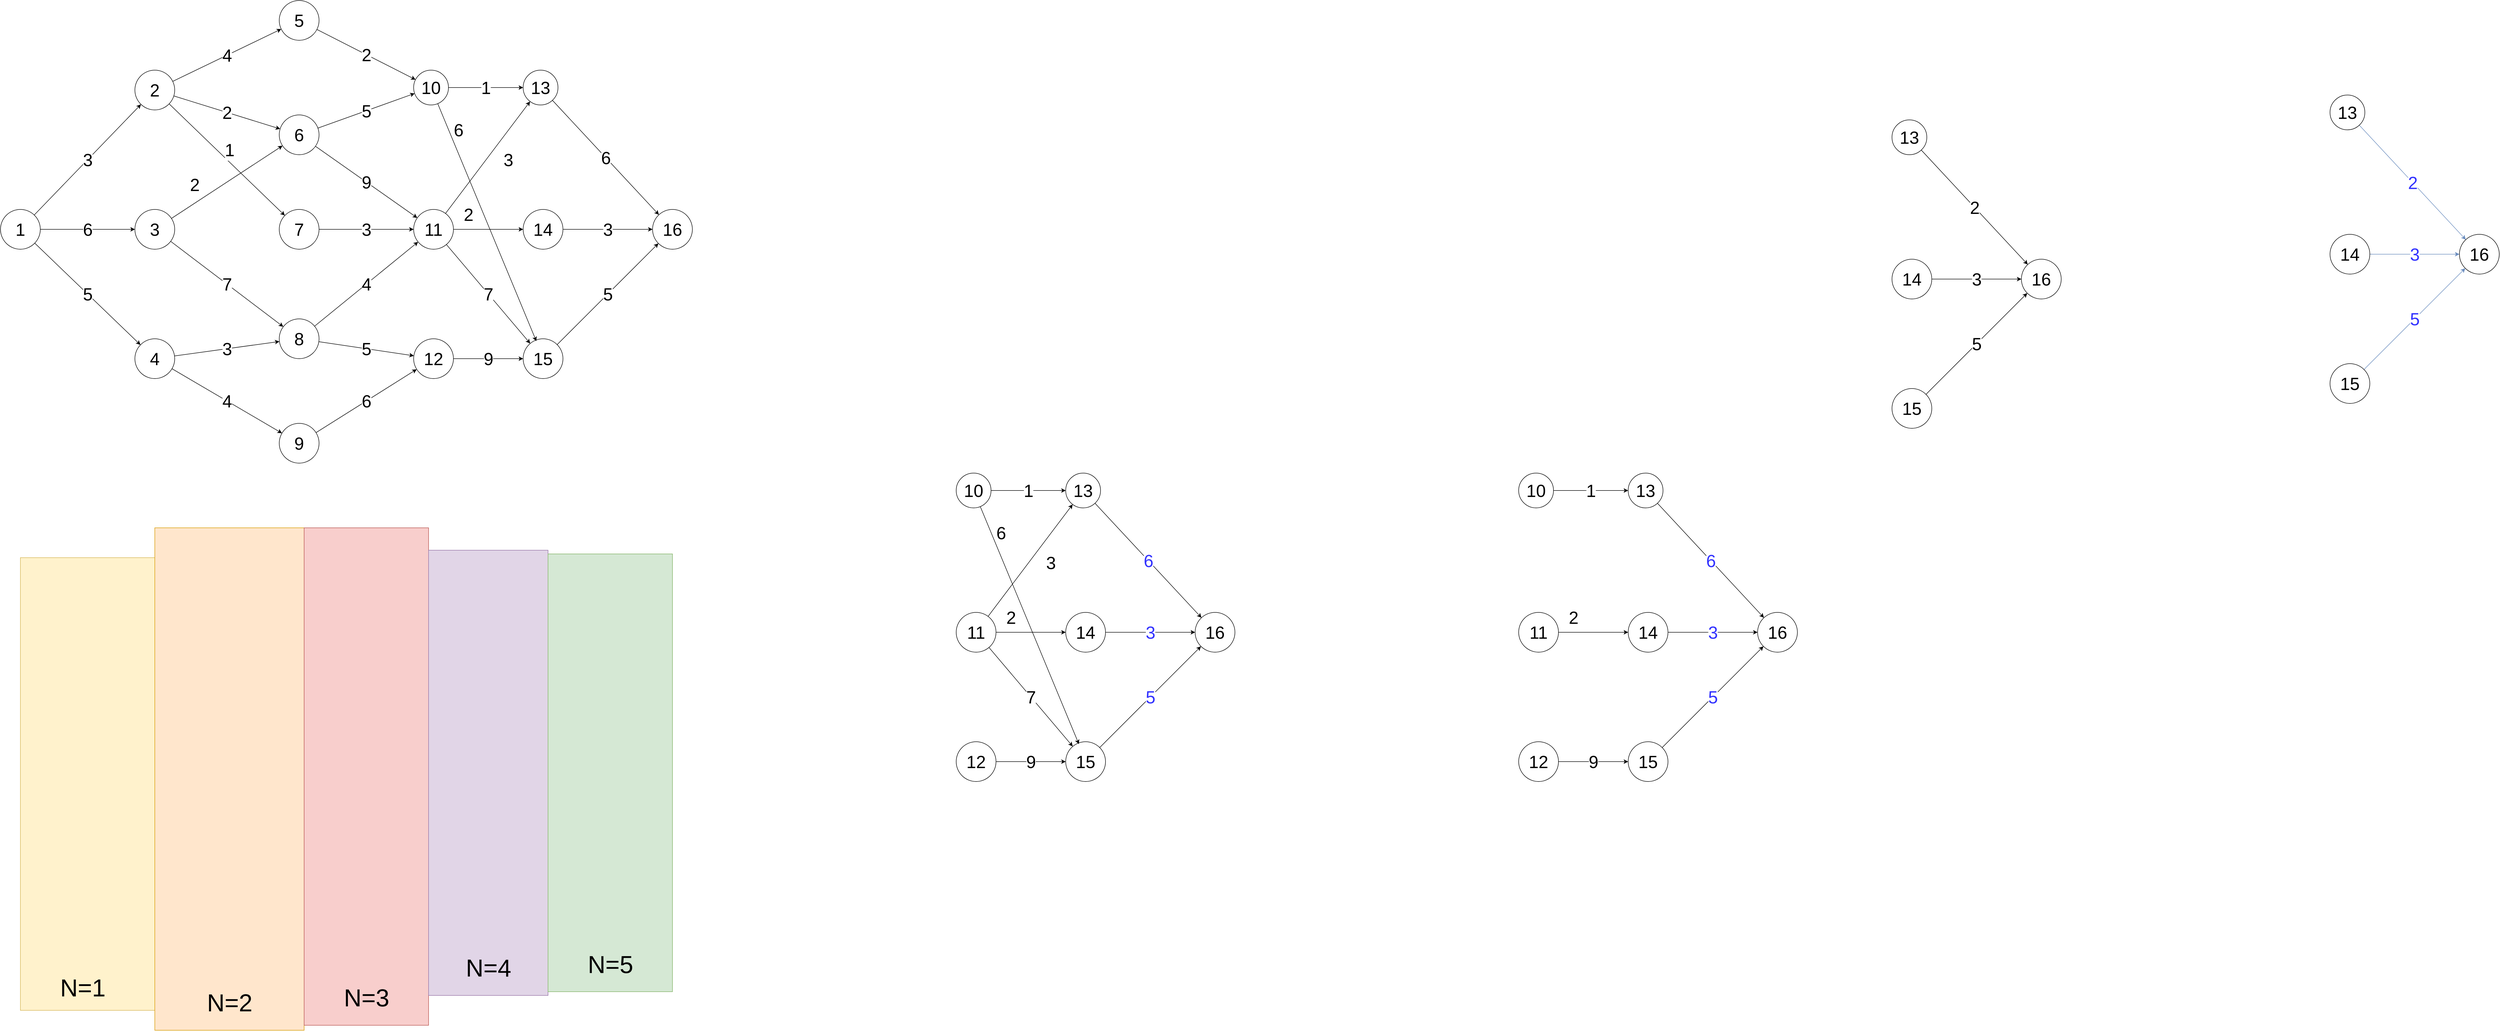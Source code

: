 <mxfile version="24.4.0" type="github">
  <diagram name="Página-1" id="xFwdIDVOre-B4i89dgB8">
    <mxGraphModel dx="2269" dy="1331" grid="1" gridSize="10" guides="1" tooltips="1" connect="1" arrows="1" fold="1" page="1" pageScale="1" pageWidth="3300" pageHeight="4681" math="0" shadow="0">
      <root>
        <mxCell id="0" />
        <mxCell id="1" parent="0" />
        <mxCell id="LieEV2MZe-DUKSbXCbdR-101" value="" style="group" vertex="1" connectable="0" parent="1">
          <mxGeometry x="150" y="1160" width="270" height="910" as="geometry" />
        </mxCell>
        <mxCell id="rlqztXEYvSVQd-1cozBY-46" value="" style="rounded=0;whiteSpace=wrap;html=1;fillColor=#fff2cc;strokeColor=#d6b656;" parent="LieEV2MZe-DUKSbXCbdR-101" vertex="1">
          <mxGeometry width="270" height="910" as="geometry" />
        </mxCell>
        <mxCell id="rlqztXEYvSVQd-1cozBY-49" value="&lt;font style=&quot;font-size: 49px;&quot;&gt;N=1&lt;/font&gt;" style="text;html=1;align=center;verticalAlign=middle;resizable=0;points=[];autosize=1;strokeColor=none;fillColor=none;" parent="LieEV2MZe-DUKSbXCbdR-101" vertex="1">
          <mxGeometry x="70" y="830" width="110" height="70" as="geometry" />
        </mxCell>
        <mxCell id="LieEV2MZe-DUKSbXCbdR-102" value="" style="group" vertex="1" connectable="0" parent="1">
          <mxGeometry x="420" y="1100" width="300" height="1010" as="geometry" />
        </mxCell>
        <mxCell id="rlqztXEYvSVQd-1cozBY-47" value="" style="rounded=0;whiteSpace=wrap;html=1;fillColor=#ffe6cc;strokeColor=#d79b00;" parent="LieEV2MZe-DUKSbXCbdR-102" vertex="1">
          <mxGeometry width="300" height="1010" as="geometry" />
        </mxCell>
        <mxCell id="LieEV2MZe-DUKSbXCbdR-92" value="&lt;font style=&quot;font-size: 49px;&quot;&gt;N=2&lt;/font&gt;" style="text;html=1;align=center;verticalAlign=middle;resizable=0;points=[];autosize=1;strokeColor=none;fillColor=none;" vertex="1" parent="LieEV2MZe-DUKSbXCbdR-102">
          <mxGeometry x="95" y="920" width="110" height="70" as="geometry" />
        </mxCell>
        <mxCell id="LieEV2MZe-DUKSbXCbdR-103" value="" style="group" vertex="1" connectable="0" parent="1">
          <mxGeometry x="720" y="1100" width="250" height="1000" as="geometry" />
        </mxCell>
        <mxCell id="LieEV2MZe-DUKSbXCbdR-93" value="" style="rounded=0;whiteSpace=wrap;html=1;fillColor=#f8cecc;strokeColor=#b85450;" vertex="1" parent="LieEV2MZe-DUKSbXCbdR-103">
          <mxGeometry width="250" height="1000" as="geometry" />
        </mxCell>
        <mxCell id="LieEV2MZe-DUKSbXCbdR-97" value="&lt;font style=&quot;font-size: 49px;&quot;&gt;N=3&lt;/font&gt;" style="text;html=1;align=center;verticalAlign=middle;resizable=0;points=[];autosize=1;strokeColor=none;fillColor=none;" vertex="1" parent="LieEV2MZe-DUKSbXCbdR-103">
          <mxGeometry x="70" y="910" width="110" height="70" as="geometry" />
        </mxCell>
        <mxCell id="LieEV2MZe-DUKSbXCbdR-104" value="" style="group" vertex="1" connectable="0" parent="1">
          <mxGeometry x="970" y="1145" width="240" height="895" as="geometry" />
        </mxCell>
        <mxCell id="LieEV2MZe-DUKSbXCbdR-94" value="" style="rounded=0;whiteSpace=wrap;html=1;fillColor=#e1d5e7;strokeColor=#9673a6;" vertex="1" parent="LieEV2MZe-DUKSbXCbdR-104">
          <mxGeometry width="240" height="895" as="geometry" />
        </mxCell>
        <mxCell id="LieEV2MZe-DUKSbXCbdR-98" value="&lt;font style=&quot;font-size: 49px;&quot;&gt;N=4&lt;/font&gt;" style="text;html=1;align=center;verticalAlign=middle;resizable=0;points=[];autosize=1;strokeColor=none;fillColor=none;" vertex="1" parent="LieEV2MZe-DUKSbXCbdR-104">
          <mxGeometry x="65" y="805" width="110" height="70" as="geometry" />
        </mxCell>
        <mxCell id="LieEV2MZe-DUKSbXCbdR-105" value="" style="group" vertex="1" connectable="0" parent="1">
          <mxGeometry x="1210" y="1152.5" width="250" height="880" as="geometry" />
        </mxCell>
        <mxCell id="LieEV2MZe-DUKSbXCbdR-96" value="" style="rounded=0;whiteSpace=wrap;html=1;fillColor=#d5e8d4;strokeColor=#82b366;" vertex="1" parent="LieEV2MZe-DUKSbXCbdR-105">
          <mxGeometry width="250" height="880" as="geometry" />
        </mxCell>
        <mxCell id="LieEV2MZe-DUKSbXCbdR-99" value="&lt;font style=&quot;font-size: 49px;&quot;&gt;N=5&lt;/font&gt;" style="text;html=1;align=center;verticalAlign=middle;resizable=0;points=[];autosize=1;strokeColor=none;fillColor=none;" vertex="1" parent="LieEV2MZe-DUKSbXCbdR-105">
          <mxGeometry x="70" y="790" width="110" height="70" as="geometry" />
        </mxCell>
        <mxCell id="rlqztXEYvSVQd-1cozBY-17" value="3" style="edgeStyle=none;rounded=0;orthogonalLoop=1;jettySize=auto;html=1;fontSize=35;" parent="1" source="aesBGTNxOO9Z5mgvw9Nr-1" target="rlqztXEYvSVQd-1cozBY-1" edge="1">
          <mxGeometry relative="1" as="geometry" />
        </mxCell>
        <mxCell id="rlqztXEYvSVQd-1cozBY-18" value="6" style="edgeStyle=none;rounded=0;orthogonalLoop=1;jettySize=auto;html=1;fontSize=35;" parent="1" source="aesBGTNxOO9Z5mgvw9Nr-1" target="rlqztXEYvSVQd-1cozBY-2" edge="1">
          <mxGeometry relative="1" as="geometry" />
        </mxCell>
        <mxCell id="rlqztXEYvSVQd-1cozBY-19" value="5" style="edgeStyle=none;rounded=0;orthogonalLoop=1;jettySize=auto;html=1;fontSize=35;" parent="1" source="aesBGTNxOO9Z5mgvw9Nr-1" target="rlqztXEYvSVQd-1cozBY-3" edge="1">
          <mxGeometry relative="1" as="geometry" />
        </mxCell>
        <mxCell id="aesBGTNxOO9Z5mgvw9Nr-1" value="1" style="ellipse;whiteSpace=wrap;html=1;aspect=fixed;fontSize=35;" parent="1" vertex="1">
          <mxGeometry x="110" y="460" width="80" height="80" as="geometry" />
        </mxCell>
        <mxCell id="rlqztXEYvSVQd-1cozBY-24" value="4" style="edgeStyle=none;rounded=0;orthogonalLoop=1;jettySize=auto;html=1;fontSize=35;" parent="1" source="rlqztXEYvSVQd-1cozBY-1" target="rlqztXEYvSVQd-1cozBY-4" edge="1">
          <mxGeometry relative="1" as="geometry" />
        </mxCell>
        <mxCell id="rlqztXEYvSVQd-1cozBY-25" value="2" style="edgeStyle=none;rounded=0;orthogonalLoop=1;jettySize=auto;html=1;fontSize=35;" parent="1" source="rlqztXEYvSVQd-1cozBY-1" target="rlqztXEYvSVQd-1cozBY-5" edge="1">
          <mxGeometry relative="1" as="geometry" />
        </mxCell>
        <mxCell id="rlqztXEYvSVQd-1cozBY-26" value="1" style="edgeStyle=none;rounded=0;orthogonalLoop=1;jettySize=auto;html=1;fontSize=35;" parent="1" source="rlqztXEYvSVQd-1cozBY-1" target="rlqztXEYvSVQd-1cozBY-6" edge="1">
          <mxGeometry x="-0.064" y="18" relative="1" as="geometry">
            <mxPoint as="offset" />
          </mxGeometry>
        </mxCell>
        <mxCell id="rlqztXEYvSVQd-1cozBY-1" value="2" style="ellipse;whiteSpace=wrap;html=1;aspect=fixed;fontSize=35;" parent="1" vertex="1">
          <mxGeometry x="380" y="180" width="80" height="80" as="geometry" />
        </mxCell>
        <mxCell id="rlqztXEYvSVQd-1cozBY-22" value="7" style="edgeStyle=none;rounded=0;orthogonalLoop=1;jettySize=auto;html=1;fontSize=35;" parent="1" source="rlqztXEYvSVQd-1cozBY-2" target="rlqztXEYvSVQd-1cozBY-7" edge="1">
          <mxGeometry relative="1" as="geometry" />
        </mxCell>
        <mxCell id="rlqztXEYvSVQd-1cozBY-23" value="2" style="edgeStyle=none;rounded=0;orthogonalLoop=1;jettySize=auto;html=1;fontSize=35;" parent="1" source="rlqztXEYvSVQd-1cozBY-2" target="rlqztXEYvSVQd-1cozBY-5" edge="1">
          <mxGeometry x="-0.428" y="31" relative="1" as="geometry">
            <mxPoint as="offset" />
          </mxGeometry>
        </mxCell>
        <mxCell id="rlqztXEYvSVQd-1cozBY-2" value="3" style="ellipse;whiteSpace=wrap;html=1;aspect=fixed;fontSize=35;" parent="1" vertex="1">
          <mxGeometry x="380" y="460" width="80" height="80" as="geometry" />
        </mxCell>
        <mxCell id="rlqztXEYvSVQd-1cozBY-20" value="3" style="edgeStyle=none;rounded=0;orthogonalLoop=1;jettySize=auto;html=1;fontSize=35;" parent="1" source="rlqztXEYvSVQd-1cozBY-3" target="rlqztXEYvSVQd-1cozBY-7" edge="1">
          <mxGeometry relative="1" as="geometry" />
        </mxCell>
        <mxCell id="rlqztXEYvSVQd-1cozBY-21" value="4" style="edgeStyle=none;rounded=0;orthogonalLoop=1;jettySize=auto;html=1;fontSize=35;" parent="1" source="rlqztXEYvSVQd-1cozBY-3" target="rlqztXEYvSVQd-1cozBY-8" edge="1">
          <mxGeometry relative="1" as="geometry" />
        </mxCell>
        <mxCell id="rlqztXEYvSVQd-1cozBY-3" value="4" style="ellipse;whiteSpace=wrap;html=1;aspect=fixed;fontSize=35;" parent="1" vertex="1">
          <mxGeometry x="380" y="720" width="80" height="80" as="geometry" />
        </mxCell>
        <mxCell id="rlqztXEYvSVQd-1cozBY-27" value="2" style="edgeStyle=none;rounded=0;orthogonalLoop=1;jettySize=auto;html=1;fontSize=35;" parent="1" source="rlqztXEYvSVQd-1cozBY-4" target="rlqztXEYvSVQd-1cozBY-9" edge="1">
          <mxGeometry relative="1" as="geometry" />
        </mxCell>
        <mxCell id="rlqztXEYvSVQd-1cozBY-4" value="5" style="ellipse;whiteSpace=wrap;html=1;aspect=fixed;fontSize=35;" parent="1" vertex="1">
          <mxGeometry x="670" y="40" width="80" height="80" as="geometry" />
        </mxCell>
        <mxCell id="rlqztXEYvSVQd-1cozBY-28" value="5" style="edgeStyle=none;rounded=0;orthogonalLoop=1;jettySize=auto;html=1;fontSize=35;" parent="1" source="rlqztXEYvSVQd-1cozBY-5" target="rlqztXEYvSVQd-1cozBY-9" edge="1">
          <mxGeometry relative="1" as="geometry" />
        </mxCell>
        <mxCell id="rlqztXEYvSVQd-1cozBY-30" value="9" style="edgeStyle=none;rounded=0;orthogonalLoop=1;jettySize=auto;html=1;fontSize=35;" parent="1" source="rlqztXEYvSVQd-1cozBY-5" target="rlqztXEYvSVQd-1cozBY-10" edge="1">
          <mxGeometry relative="1" as="geometry" />
        </mxCell>
        <mxCell id="rlqztXEYvSVQd-1cozBY-5" value="6" style="ellipse;whiteSpace=wrap;html=1;aspect=fixed;fontSize=35;" parent="1" vertex="1">
          <mxGeometry x="670" y="270" width="80" height="80" as="geometry" />
        </mxCell>
        <mxCell id="rlqztXEYvSVQd-1cozBY-29" value="3" style="edgeStyle=none;rounded=0;orthogonalLoop=1;jettySize=auto;html=1;fontSize=35;" parent="1" source="rlqztXEYvSVQd-1cozBY-6" target="rlqztXEYvSVQd-1cozBY-10" edge="1">
          <mxGeometry relative="1" as="geometry" />
        </mxCell>
        <mxCell id="rlqztXEYvSVQd-1cozBY-6" value="7" style="ellipse;whiteSpace=wrap;html=1;aspect=fixed;fontSize=35;" parent="1" vertex="1">
          <mxGeometry x="670" y="460" width="80" height="80" as="geometry" />
        </mxCell>
        <mxCell id="rlqztXEYvSVQd-1cozBY-31" value="4" style="edgeStyle=none;rounded=0;orthogonalLoop=1;jettySize=auto;html=1;fontSize=35;" parent="1" source="rlqztXEYvSVQd-1cozBY-7" target="rlqztXEYvSVQd-1cozBY-10" edge="1">
          <mxGeometry relative="1" as="geometry" />
        </mxCell>
        <mxCell id="rlqztXEYvSVQd-1cozBY-32" value="5" style="edgeStyle=none;rounded=0;orthogonalLoop=1;jettySize=auto;html=1;fontSize=35;" parent="1" source="rlqztXEYvSVQd-1cozBY-7" target="rlqztXEYvSVQd-1cozBY-11" edge="1">
          <mxGeometry relative="1" as="geometry" />
        </mxCell>
        <mxCell id="rlqztXEYvSVQd-1cozBY-7" value="8" style="ellipse;whiteSpace=wrap;html=1;aspect=fixed;fontSize=35;" parent="1" vertex="1">
          <mxGeometry x="670" y="680" width="80" height="80" as="geometry" />
        </mxCell>
        <mxCell id="rlqztXEYvSVQd-1cozBY-33" value="6" style="edgeStyle=none;rounded=0;orthogonalLoop=1;jettySize=auto;html=1;fontSize=35;" parent="1" source="rlqztXEYvSVQd-1cozBY-8" target="rlqztXEYvSVQd-1cozBY-11" edge="1">
          <mxGeometry relative="1" as="geometry" />
        </mxCell>
        <mxCell id="rlqztXEYvSVQd-1cozBY-8" value="9" style="ellipse;whiteSpace=wrap;html=1;aspect=fixed;fontSize=35;" parent="1" vertex="1">
          <mxGeometry x="670" y="890" width="80" height="80" as="geometry" />
        </mxCell>
        <mxCell id="rlqztXEYvSVQd-1cozBY-37" value="1" style="edgeStyle=none;rounded=0;orthogonalLoop=1;jettySize=auto;html=1;fontSize=35;" parent="1" source="rlqztXEYvSVQd-1cozBY-9" target="rlqztXEYvSVQd-1cozBY-12" edge="1">
          <mxGeometry relative="1" as="geometry" />
        </mxCell>
        <mxCell id="rlqztXEYvSVQd-1cozBY-9" value="10" style="ellipse;whiteSpace=wrap;html=1;aspect=fixed;fontSize=35;" parent="1" vertex="1">
          <mxGeometry x="940" y="180" width="70" height="70" as="geometry" />
        </mxCell>
        <mxCell id="rlqztXEYvSVQd-1cozBY-35" value="7" style="edgeStyle=none;rounded=0;orthogonalLoop=1;jettySize=auto;html=1;fontSize=35;" parent="1" source="rlqztXEYvSVQd-1cozBY-10" target="rlqztXEYvSVQd-1cozBY-14" edge="1">
          <mxGeometry relative="1" as="geometry" />
        </mxCell>
        <mxCell id="rlqztXEYvSVQd-1cozBY-38" value="3" style="edgeStyle=none;rounded=0;orthogonalLoop=1;jettySize=auto;html=1;fontSize=35;" parent="1" source="rlqztXEYvSVQd-1cozBY-10" target="rlqztXEYvSVQd-1cozBY-12" edge="1">
          <mxGeometry x="0.15" y="-35" relative="1" as="geometry">
            <mxPoint as="offset" />
          </mxGeometry>
        </mxCell>
        <mxCell id="rlqztXEYvSVQd-1cozBY-39" value="2" style="edgeStyle=none;rounded=0;orthogonalLoop=1;jettySize=auto;html=1;fontSize=35;" parent="1" source="rlqztXEYvSVQd-1cozBY-10" target="rlqztXEYvSVQd-1cozBY-13" edge="1">
          <mxGeometry x="-0.571" y="30" relative="1" as="geometry">
            <mxPoint as="offset" />
          </mxGeometry>
        </mxCell>
        <mxCell id="rlqztXEYvSVQd-1cozBY-10" value="11" style="ellipse;whiteSpace=wrap;html=1;aspect=fixed;fontSize=35;" parent="1" vertex="1">
          <mxGeometry x="940" y="460" width="80" height="80" as="geometry" />
        </mxCell>
        <mxCell id="rlqztXEYvSVQd-1cozBY-34" value="9" style="edgeStyle=none;rounded=0;orthogonalLoop=1;jettySize=auto;html=1;fontSize=35;" parent="1" source="rlqztXEYvSVQd-1cozBY-11" target="rlqztXEYvSVQd-1cozBY-14" edge="1">
          <mxGeometry relative="1" as="geometry" />
        </mxCell>
        <mxCell id="rlqztXEYvSVQd-1cozBY-11" value="12" style="ellipse;whiteSpace=wrap;html=1;aspect=fixed;fontSize=35;" parent="1" vertex="1">
          <mxGeometry x="940" y="720" width="80" height="80" as="geometry" />
        </mxCell>
        <mxCell id="rlqztXEYvSVQd-1cozBY-42" value="6" style="edgeStyle=none;rounded=0;orthogonalLoop=1;jettySize=auto;html=1;fontSize=35;" parent="1" source="rlqztXEYvSVQd-1cozBY-12" target="rlqztXEYvSVQd-1cozBY-15" edge="1">
          <mxGeometry relative="1" as="geometry" />
        </mxCell>
        <mxCell id="rlqztXEYvSVQd-1cozBY-12" value="13" style="ellipse;whiteSpace=wrap;html=1;aspect=fixed;fontSize=35;" parent="1" vertex="1">
          <mxGeometry x="1160" y="180" width="70" height="70" as="geometry" />
        </mxCell>
        <mxCell id="rlqztXEYvSVQd-1cozBY-41" value="3" style="edgeStyle=none;rounded=0;orthogonalLoop=1;jettySize=auto;html=1;fontSize=35;" parent="1" source="rlqztXEYvSVQd-1cozBY-13" target="rlqztXEYvSVQd-1cozBY-15" edge="1">
          <mxGeometry relative="1" as="geometry" />
        </mxCell>
        <mxCell id="rlqztXEYvSVQd-1cozBY-13" value="14" style="ellipse;whiteSpace=wrap;html=1;aspect=fixed;fontSize=35;" parent="1" vertex="1">
          <mxGeometry x="1160" y="460" width="80" height="80" as="geometry" />
        </mxCell>
        <mxCell id="rlqztXEYvSVQd-1cozBY-40" value="5" style="edgeStyle=none;rounded=0;orthogonalLoop=1;jettySize=auto;html=1;fontSize=35;" parent="1" source="rlqztXEYvSVQd-1cozBY-14" target="rlqztXEYvSVQd-1cozBY-15" edge="1">
          <mxGeometry relative="1" as="geometry" />
        </mxCell>
        <mxCell id="rlqztXEYvSVQd-1cozBY-14" value="15" style="ellipse;whiteSpace=wrap;html=1;aspect=fixed;fontSize=35;" parent="1" vertex="1">
          <mxGeometry x="1160" y="720" width="80" height="80" as="geometry" />
        </mxCell>
        <mxCell id="rlqztXEYvSVQd-1cozBY-15" value="16" style="ellipse;whiteSpace=wrap;html=1;aspect=fixed;fontSize=35;" parent="1" vertex="1">
          <mxGeometry x="1420" y="460" width="80" height="80" as="geometry" />
        </mxCell>
        <mxCell id="rlqztXEYvSVQd-1cozBY-36" value="6" style="edgeStyle=none;rounded=0;orthogonalLoop=1;jettySize=auto;html=1;entryX=0.331;entryY=0.06;entryDx=0;entryDy=0;entryPerimeter=0;fontSize=35;" parent="1" source="rlqztXEYvSVQd-1cozBY-9" target="rlqztXEYvSVQd-1cozBY-14" edge="1">
          <mxGeometry x="-0.75" y="18" relative="1" as="geometry">
            <mxPoint as="offset" />
          </mxGeometry>
        </mxCell>
        <mxCell id="LieEV2MZe-DUKSbXCbdR-1" value="2" style="edgeStyle=none;rounded=0;orthogonalLoop=1;jettySize=auto;html=1;fontSize=35;" edge="1" parent="1" source="LieEV2MZe-DUKSbXCbdR-2" target="LieEV2MZe-DUKSbXCbdR-7">
          <mxGeometry relative="1" as="geometry" />
        </mxCell>
        <mxCell id="LieEV2MZe-DUKSbXCbdR-2" value="13" style="ellipse;whiteSpace=wrap;html=1;aspect=fixed;fontSize=35;" vertex="1" parent="1">
          <mxGeometry x="3910" y="280" width="70" height="70" as="geometry" />
        </mxCell>
        <mxCell id="LieEV2MZe-DUKSbXCbdR-3" value="3" style="edgeStyle=none;rounded=0;orthogonalLoop=1;jettySize=auto;html=1;fontSize=35;" edge="1" parent="1" source="LieEV2MZe-DUKSbXCbdR-4" target="LieEV2MZe-DUKSbXCbdR-7">
          <mxGeometry relative="1" as="geometry" />
        </mxCell>
        <mxCell id="LieEV2MZe-DUKSbXCbdR-4" value="14" style="ellipse;whiteSpace=wrap;html=1;aspect=fixed;fontSize=35;" vertex="1" parent="1">
          <mxGeometry x="3910" y="560" width="80" height="80" as="geometry" />
        </mxCell>
        <mxCell id="LieEV2MZe-DUKSbXCbdR-5" value="5" style="edgeStyle=none;rounded=0;orthogonalLoop=1;jettySize=auto;html=1;fontSize=35;" edge="1" parent="1" source="LieEV2MZe-DUKSbXCbdR-6" target="LieEV2MZe-DUKSbXCbdR-7">
          <mxGeometry relative="1" as="geometry" />
        </mxCell>
        <mxCell id="LieEV2MZe-DUKSbXCbdR-6" value="15" style="ellipse;whiteSpace=wrap;html=1;aspect=fixed;fontSize=35;" vertex="1" parent="1">
          <mxGeometry x="3910" y="820" width="80" height="80" as="geometry" />
        </mxCell>
        <mxCell id="LieEV2MZe-DUKSbXCbdR-7" value="16" style="ellipse;whiteSpace=wrap;html=1;aspect=fixed;fontSize=35;" vertex="1" parent="1">
          <mxGeometry x="4170" y="560" width="80" height="80" as="geometry" />
        </mxCell>
        <mxCell id="LieEV2MZe-DUKSbXCbdR-8" value="2" style="edgeStyle=none;rounded=0;orthogonalLoop=1;jettySize=auto;html=1;fontSize=35;fillColor=#dae8fc;strokeColor=#6c8ebf;fontColor=#3333FF;" edge="1" parent="1" source="LieEV2MZe-DUKSbXCbdR-9" target="LieEV2MZe-DUKSbXCbdR-14">
          <mxGeometry relative="1" as="geometry" />
        </mxCell>
        <mxCell id="LieEV2MZe-DUKSbXCbdR-9" value="13" style="ellipse;whiteSpace=wrap;html=1;aspect=fixed;fontSize=35;" vertex="1" parent="1">
          <mxGeometry x="4790" y="230" width="70" height="70" as="geometry" />
        </mxCell>
        <mxCell id="LieEV2MZe-DUKSbXCbdR-10" value="3" style="edgeStyle=none;rounded=0;orthogonalLoop=1;jettySize=auto;html=1;fontSize=35;fillColor=#dae8fc;strokeColor=#6c8ebf;fontColor=#3333FF;" edge="1" parent="1" source="LieEV2MZe-DUKSbXCbdR-11" target="LieEV2MZe-DUKSbXCbdR-14">
          <mxGeometry relative="1" as="geometry" />
        </mxCell>
        <mxCell id="LieEV2MZe-DUKSbXCbdR-11" value="14" style="ellipse;whiteSpace=wrap;html=1;aspect=fixed;fontSize=35;" vertex="1" parent="1">
          <mxGeometry x="4790" y="510" width="80" height="80" as="geometry" />
        </mxCell>
        <mxCell id="LieEV2MZe-DUKSbXCbdR-12" value="5" style="edgeStyle=none;rounded=0;orthogonalLoop=1;jettySize=auto;html=1;fontSize=35;fillColor=#dae8fc;strokeColor=#6c8ebf;fontColor=#3333FF;" edge="1" parent="1" source="LieEV2MZe-DUKSbXCbdR-13" target="LieEV2MZe-DUKSbXCbdR-14">
          <mxGeometry relative="1" as="geometry" />
        </mxCell>
        <mxCell id="LieEV2MZe-DUKSbXCbdR-13" value="15" style="ellipse;whiteSpace=wrap;html=1;aspect=fixed;fontSize=35;" vertex="1" parent="1">
          <mxGeometry x="4790" y="770" width="80" height="80" as="geometry" />
        </mxCell>
        <mxCell id="LieEV2MZe-DUKSbXCbdR-14" value="16" style="ellipse;whiteSpace=wrap;html=1;aspect=fixed;fontSize=35;" vertex="1" parent="1">
          <mxGeometry x="5050" y="510" width="80" height="80" as="geometry" />
        </mxCell>
        <mxCell id="LieEV2MZe-DUKSbXCbdR-28" value="1" style="edgeStyle=none;rounded=0;orthogonalLoop=1;jettySize=auto;html=1;fontSize=35;" edge="1" parent="1" source="LieEV2MZe-DUKSbXCbdR-29" target="LieEV2MZe-DUKSbXCbdR-37">
          <mxGeometry relative="1" as="geometry" />
        </mxCell>
        <mxCell id="LieEV2MZe-DUKSbXCbdR-29" value="10" style="ellipse;whiteSpace=wrap;html=1;aspect=fixed;fontSize=35;" vertex="1" parent="1">
          <mxGeometry x="2030" y="990" width="70" height="70" as="geometry" />
        </mxCell>
        <mxCell id="LieEV2MZe-DUKSbXCbdR-30" value="7" style="edgeStyle=none;rounded=0;orthogonalLoop=1;jettySize=auto;html=1;fontSize=35;" edge="1" parent="1" source="LieEV2MZe-DUKSbXCbdR-33" target="LieEV2MZe-DUKSbXCbdR-41">
          <mxGeometry relative="1" as="geometry" />
        </mxCell>
        <mxCell id="LieEV2MZe-DUKSbXCbdR-31" value="3" style="edgeStyle=none;rounded=0;orthogonalLoop=1;jettySize=auto;html=1;fontSize=35;" edge="1" parent="1" source="LieEV2MZe-DUKSbXCbdR-33" target="LieEV2MZe-DUKSbXCbdR-37">
          <mxGeometry x="0.15" y="-35" relative="1" as="geometry">
            <mxPoint as="offset" />
          </mxGeometry>
        </mxCell>
        <mxCell id="LieEV2MZe-DUKSbXCbdR-32" value="2" style="edgeStyle=none;rounded=0;orthogonalLoop=1;jettySize=auto;html=1;fontSize=35;" edge="1" parent="1" source="LieEV2MZe-DUKSbXCbdR-33" target="LieEV2MZe-DUKSbXCbdR-39">
          <mxGeometry x="-0.571" y="30" relative="1" as="geometry">
            <mxPoint as="offset" />
          </mxGeometry>
        </mxCell>
        <mxCell id="LieEV2MZe-DUKSbXCbdR-33" value="11" style="ellipse;whiteSpace=wrap;html=1;aspect=fixed;fontSize=35;" vertex="1" parent="1">
          <mxGeometry x="2030" y="1270" width="80" height="80" as="geometry" />
        </mxCell>
        <mxCell id="LieEV2MZe-DUKSbXCbdR-34" value="9" style="edgeStyle=none;rounded=0;orthogonalLoop=1;jettySize=auto;html=1;fontSize=35;" edge="1" parent="1" source="LieEV2MZe-DUKSbXCbdR-35" target="LieEV2MZe-DUKSbXCbdR-41">
          <mxGeometry relative="1" as="geometry" />
        </mxCell>
        <mxCell id="LieEV2MZe-DUKSbXCbdR-35" value="12" style="ellipse;whiteSpace=wrap;html=1;aspect=fixed;fontSize=35;" vertex="1" parent="1">
          <mxGeometry x="2030" y="1530" width="80" height="80" as="geometry" />
        </mxCell>
        <mxCell id="LieEV2MZe-DUKSbXCbdR-36" value="6" style="edgeStyle=none;rounded=0;orthogonalLoop=1;jettySize=auto;html=1;fontSize=35;fontColor=#3333FF;" edge="1" parent="1" source="LieEV2MZe-DUKSbXCbdR-37" target="LieEV2MZe-DUKSbXCbdR-42">
          <mxGeometry relative="1" as="geometry" />
        </mxCell>
        <mxCell id="LieEV2MZe-DUKSbXCbdR-37" value="13" style="ellipse;whiteSpace=wrap;html=1;aspect=fixed;fontSize=35;" vertex="1" parent="1">
          <mxGeometry x="2250" y="990" width="70" height="70" as="geometry" />
        </mxCell>
        <mxCell id="LieEV2MZe-DUKSbXCbdR-38" value="3" style="edgeStyle=none;rounded=0;orthogonalLoop=1;jettySize=auto;html=1;fontSize=35;fontColor=#3333FF;" edge="1" parent="1" source="LieEV2MZe-DUKSbXCbdR-39" target="LieEV2MZe-DUKSbXCbdR-42">
          <mxGeometry relative="1" as="geometry" />
        </mxCell>
        <mxCell id="LieEV2MZe-DUKSbXCbdR-39" value="14" style="ellipse;whiteSpace=wrap;html=1;aspect=fixed;fontSize=35;" vertex="1" parent="1">
          <mxGeometry x="2250" y="1270" width="80" height="80" as="geometry" />
        </mxCell>
        <mxCell id="LieEV2MZe-DUKSbXCbdR-40" value="5" style="edgeStyle=none;rounded=0;orthogonalLoop=1;jettySize=auto;html=1;fontSize=35;fontColor=#3333FF;" edge="1" parent="1" source="LieEV2MZe-DUKSbXCbdR-41" target="LieEV2MZe-DUKSbXCbdR-42">
          <mxGeometry relative="1" as="geometry" />
        </mxCell>
        <mxCell id="LieEV2MZe-DUKSbXCbdR-41" value="15" style="ellipse;whiteSpace=wrap;html=1;aspect=fixed;fontSize=35;" vertex="1" parent="1">
          <mxGeometry x="2250" y="1530" width="80" height="80" as="geometry" />
        </mxCell>
        <mxCell id="LieEV2MZe-DUKSbXCbdR-42" value="16" style="ellipse;whiteSpace=wrap;html=1;aspect=fixed;fontSize=35;" vertex="1" parent="1">
          <mxGeometry x="2510" y="1270" width="80" height="80" as="geometry" />
        </mxCell>
        <mxCell id="LieEV2MZe-DUKSbXCbdR-43" value="6" style="edgeStyle=none;rounded=0;orthogonalLoop=1;jettySize=auto;html=1;entryX=0.331;entryY=0.06;entryDx=0;entryDy=0;entryPerimeter=0;fontSize=35;" edge="1" parent="1" source="LieEV2MZe-DUKSbXCbdR-29" target="LieEV2MZe-DUKSbXCbdR-41">
          <mxGeometry x="-0.75" y="18" relative="1" as="geometry">
            <mxPoint as="offset" />
          </mxGeometry>
        </mxCell>
        <mxCell id="LieEV2MZe-DUKSbXCbdR-76" value="1" style="edgeStyle=none;rounded=0;orthogonalLoop=1;jettySize=auto;html=1;fontSize=35;" edge="1" parent="1" source="LieEV2MZe-DUKSbXCbdR-77" target="LieEV2MZe-DUKSbXCbdR-85">
          <mxGeometry relative="1" as="geometry" />
        </mxCell>
        <mxCell id="LieEV2MZe-DUKSbXCbdR-77" value="10" style="ellipse;whiteSpace=wrap;html=1;aspect=fixed;fontSize=35;" vertex="1" parent="1">
          <mxGeometry x="3160" y="990" width="70" height="70" as="geometry" />
        </mxCell>
        <mxCell id="LieEV2MZe-DUKSbXCbdR-80" value="2" style="edgeStyle=none;rounded=0;orthogonalLoop=1;jettySize=auto;html=1;fontSize=35;" edge="1" parent="1" source="LieEV2MZe-DUKSbXCbdR-81" target="LieEV2MZe-DUKSbXCbdR-87">
          <mxGeometry x="-0.571" y="30" relative="1" as="geometry">
            <mxPoint as="offset" />
          </mxGeometry>
        </mxCell>
        <mxCell id="LieEV2MZe-DUKSbXCbdR-81" value="11" style="ellipse;whiteSpace=wrap;html=1;aspect=fixed;fontSize=35;" vertex="1" parent="1">
          <mxGeometry x="3160" y="1270" width="80" height="80" as="geometry" />
        </mxCell>
        <mxCell id="LieEV2MZe-DUKSbXCbdR-82" value="9" style="edgeStyle=none;rounded=0;orthogonalLoop=1;jettySize=auto;html=1;fontSize=35;" edge="1" parent="1" source="LieEV2MZe-DUKSbXCbdR-83" target="LieEV2MZe-DUKSbXCbdR-89">
          <mxGeometry relative="1" as="geometry" />
        </mxCell>
        <mxCell id="LieEV2MZe-DUKSbXCbdR-83" value="12" style="ellipse;whiteSpace=wrap;html=1;aspect=fixed;fontSize=35;" vertex="1" parent="1">
          <mxGeometry x="3160" y="1530" width="80" height="80" as="geometry" />
        </mxCell>
        <mxCell id="LieEV2MZe-DUKSbXCbdR-84" value="6" style="edgeStyle=none;rounded=0;orthogonalLoop=1;jettySize=auto;html=1;fontSize=35;fontColor=#3333FF;" edge="1" parent="1" source="LieEV2MZe-DUKSbXCbdR-85" target="LieEV2MZe-DUKSbXCbdR-90">
          <mxGeometry relative="1" as="geometry" />
        </mxCell>
        <mxCell id="LieEV2MZe-DUKSbXCbdR-85" value="13" style="ellipse;whiteSpace=wrap;html=1;aspect=fixed;fontSize=35;" vertex="1" parent="1">
          <mxGeometry x="3380" y="990" width="70" height="70" as="geometry" />
        </mxCell>
        <mxCell id="LieEV2MZe-DUKSbXCbdR-86" value="3" style="edgeStyle=none;rounded=0;orthogonalLoop=1;jettySize=auto;html=1;fontSize=35;fontColor=#3333FF;" edge="1" parent="1" source="LieEV2MZe-DUKSbXCbdR-87" target="LieEV2MZe-DUKSbXCbdR-90">
          <mxGeometry relative="1" as="geometry" />
        </mxCell>
        <mxCell id="LieEV2MZe-DUKSbXCbdR-87" value="14" style="ellipse;whiteSpace=wrap;html=1;aspect=fixed;fontSize=35;" vertex="1" parent="1">
          <mxGeometry x="3380" y="1270" width="80" height="80" as="geometry" />
        </mxCell>
        <mxCell id="LieEV2MZe-DUKSbXCbdR-88" value="5" style="edgeStyle=none;rounded=0;orthogonalLoop=1;jettySize=auto;html=1;fontSize=35;fontColor=#3333FF;" edge="1" parent="1" source="LieEV2MZe-DUKSbXCbdR-89" target="LieEV2MZe-DUKSbXCbdR-90">
          <mxGeometry relative="1" as="geometry" />
        </mxCell>
        <mxCell id="LieEV2MZe-DUKSbXCbdR-89" value="15" style="ellipse;whiteSpace=wrap;html=1;aspect=fixed;fontSize=35;" vertex="1" parent="1">
          <mxGeometry x="3380" y="1530" width="80" height="80" as="geometry" />
        </mxCell>
        <mxCell id="LieEV2MZe-DUKSbXCbdR-90" value="16" style="ellipse;whiteSpace=wrap;html=1;aspect=fixed;fontSize=35;" vertex="1" parent="1">
          <mxGeometry x="3640" y="1270" width="80" height="80" as="geometry" />
        </mxCell>
      </root>
    </mxGraphModel>
  </diagram>
</mxfile>
